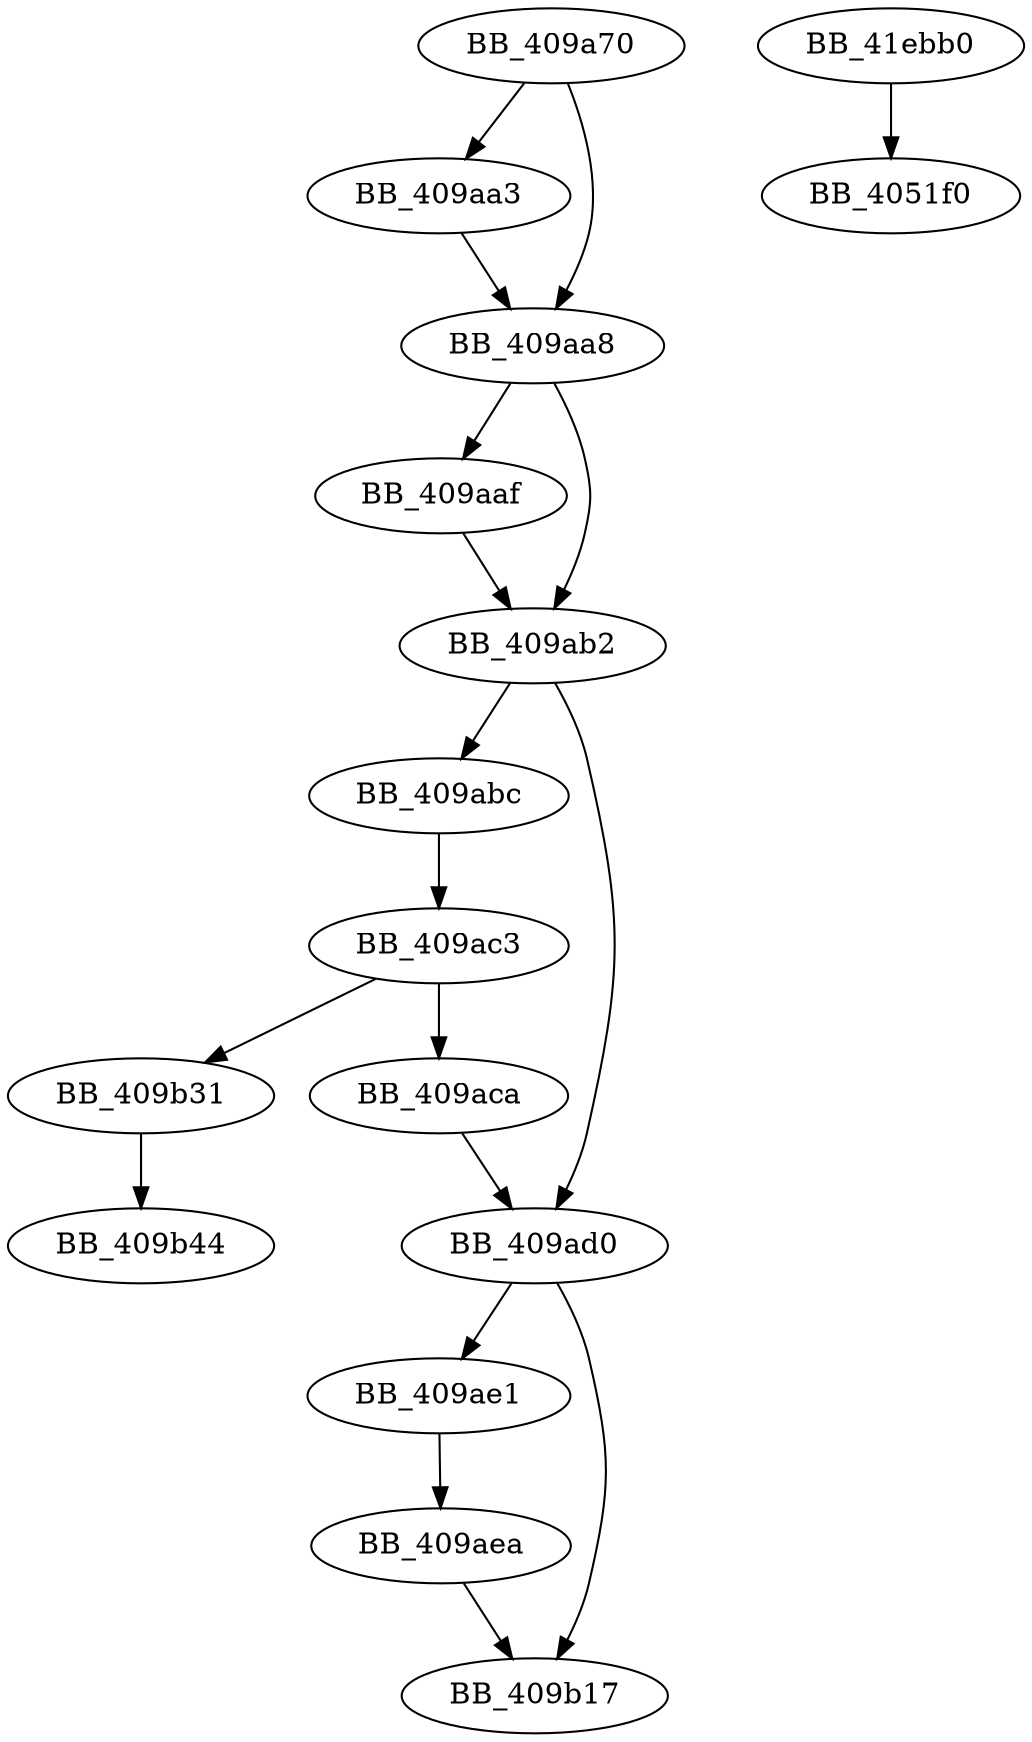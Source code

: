 DiGraph sub_409A70{
BB_409a70->BB_409aa3
BB_409a70->BB_409aa8
BB_409aa3->BB_409aa8
BB_409aa8->BB_409aaf
BB_409aa8->BB_409ab2
BB_409aaf->BB_409ab2
BB_409ab2->BB_409abc
BB_409ab2->BB_409ad0
BB_409abc->BB_409ac3
BB_409ac3->BB_409aca
BB_409ac3->BB_409b31
BB_409aca->BB_409ad0
BB_409ad0->BB_409ae1
BB_409ad0->BB_409b17
BB_409ae1->BB_409aea
BB_409aea->BB_409b17
BB_409b31->BB_409b44
BB_41ebb0->BB_4051f0
}
